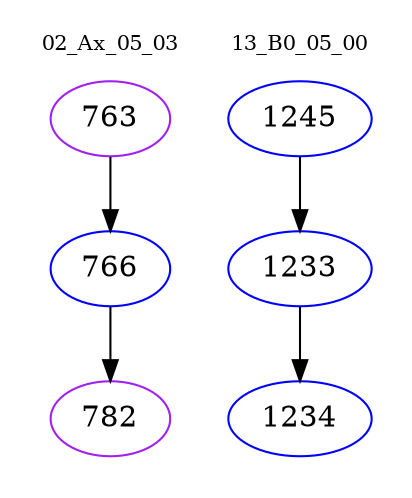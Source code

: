 digraph{
subgraph cluster_0 {
color = white
label = "02_Ax_05_03";
fontsize=10;
T0_763 [label="763", color="purple"]
T0_763 -> T0_766 [color="black"]
T0_766 [label="766", color="blue"]
T0_766 -> T0_782 [color="black"]
T0_782 [label="782", color="purple"]
}
subgraph cluster_1 {
color = white
label = "13_B0_05_00";
fontsize=10;
T1_1245 [label="1245", color="blue"]
T1_1245 -> T1_1233 [color="black"]
T1_1233 [label="1233", color="blue"]
T1_1233 -> T1_1234 [color="black"]
T1_1234 [label="1234", color="blue"]
}
}
